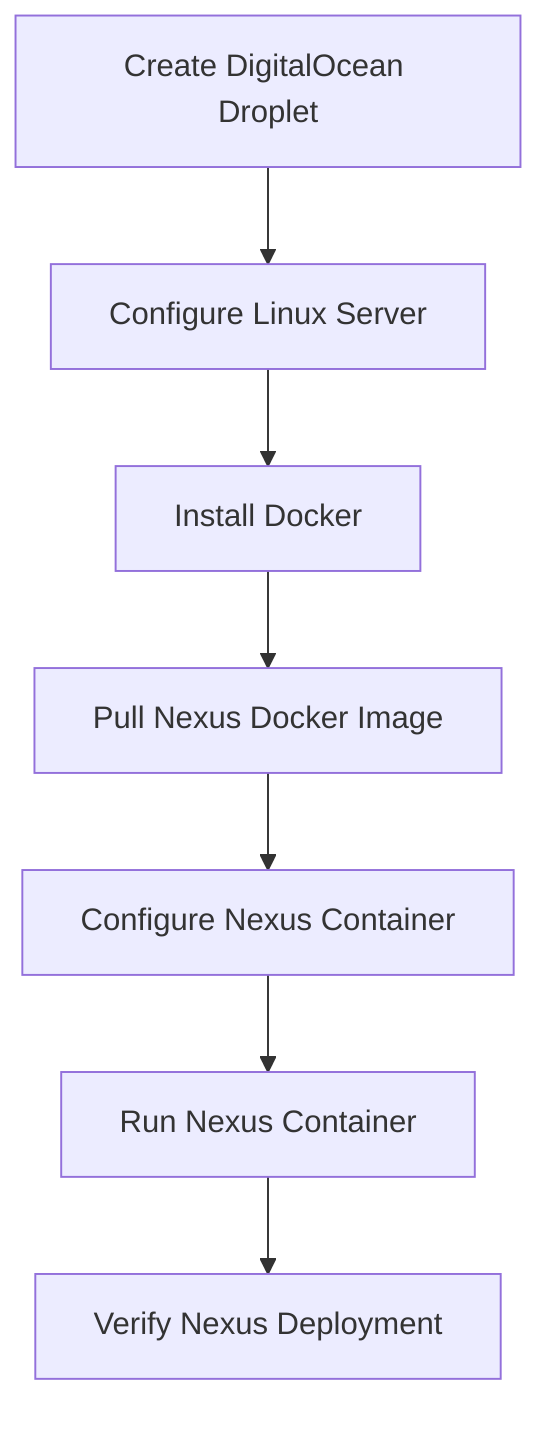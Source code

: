 flowchart TD
    B[Create DigitalOcean Droplet]
    B --> C[Configure Linux Server]
    C --> D[Install Docker]
    D --> E[Pull Nexus Docker Image]
    E --> F[Configure Nexus Container]
    F --> G[Run Nexus Container]
    G --> H[Verify Nexus Deployment]